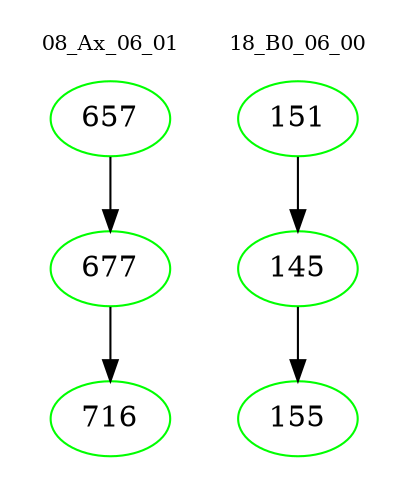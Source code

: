 digraph{
subgraph cluster_0 {
color = white
label = "08_Ax_06_01";
fontsize=10;
T0_657 [label="657", color="green"]
T0_657 -> T0_677 [color="black"]
T0_677 [label="677", color="green"]
T0_677 -> T0_716 [color="black"]
T0_716 [label="716", color="green"]
}
subgraph cluster_1 {
color = white
label = "18_B0_06_00";
fontsize=10;
T1_151 [label="151", color="green"]
T1_151 -> T1_145 [color="black"]
T1_145 [label="145", color="green"]
T1_145 -> T1_155 [color="black"]
T1_155 [label="155", color="green"]
}
}
